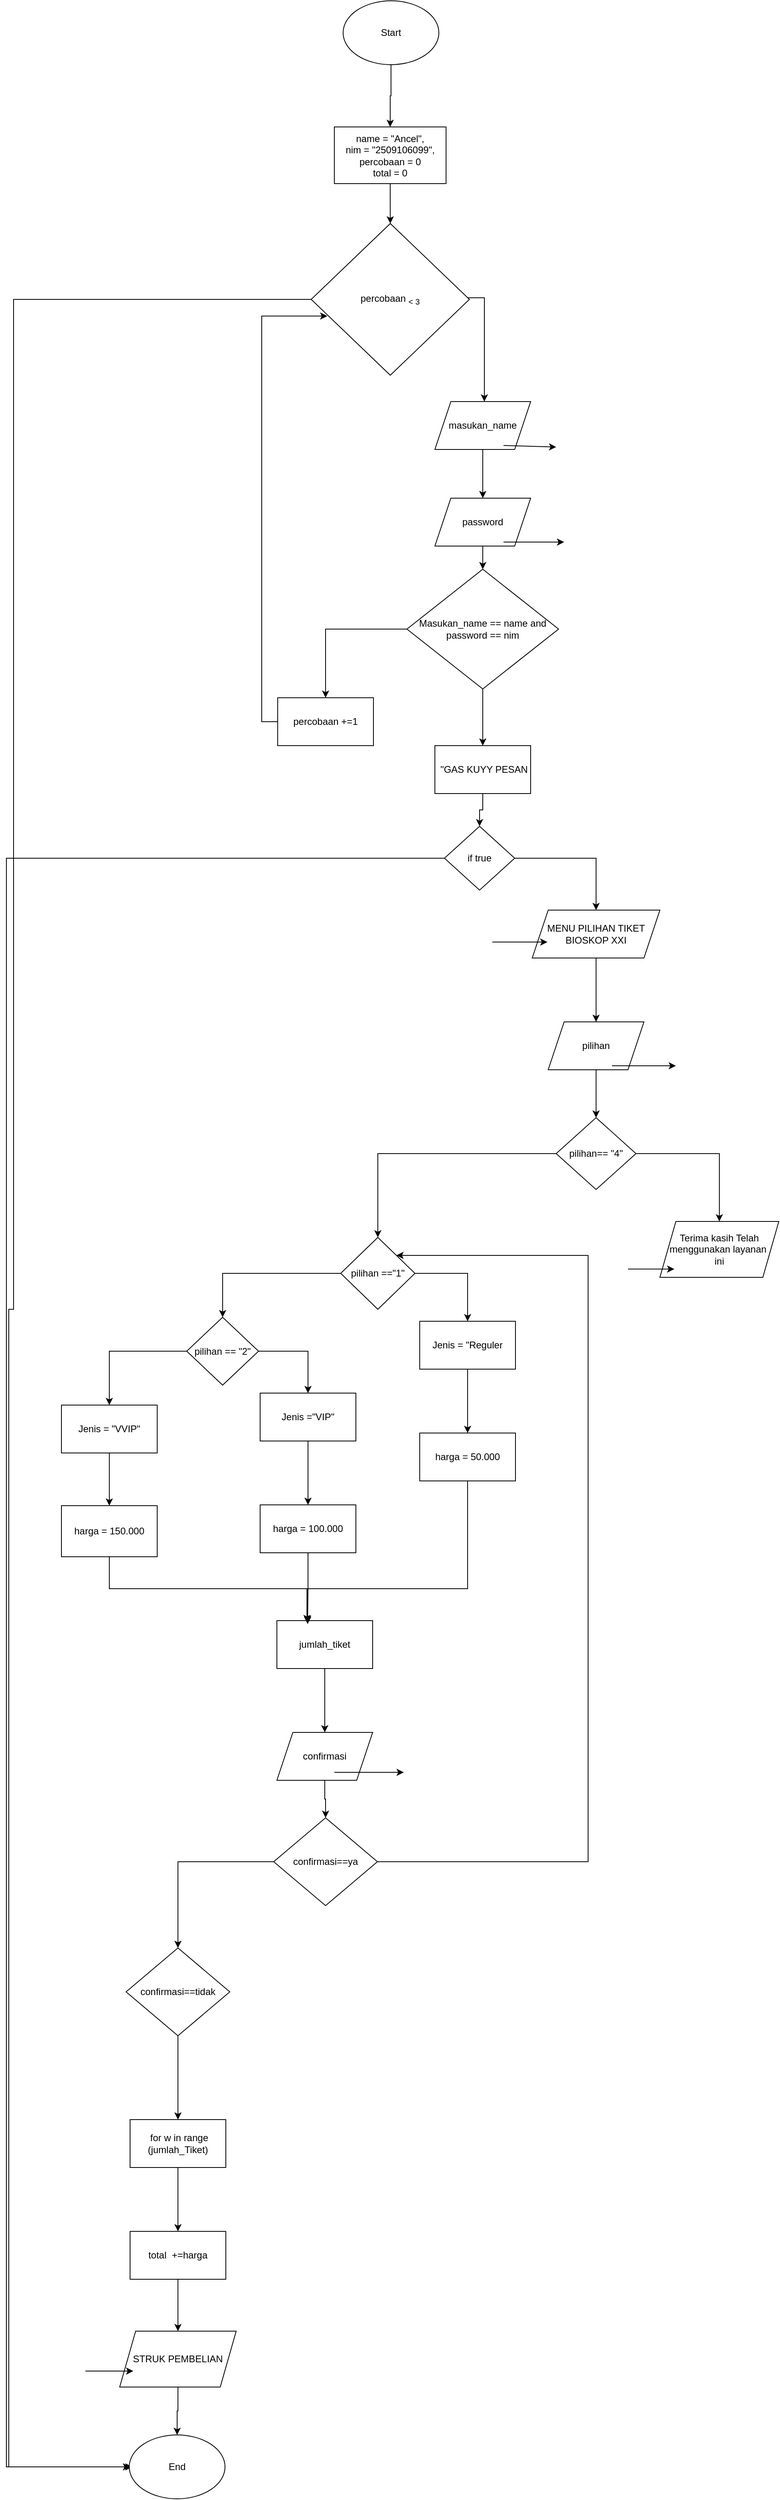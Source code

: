 <mxfile version="28.2.4">
  <diagram name="Halaman-1" id="tTr4Sm9px9nTp-mMhctp">
    <mxGraphModel dx="3318" dy="1334" grid="1" gridSize="10" guides="1" tooltips="1" connect="1" arrows="1" fold="1" page="1" pageScale="1" pageWidth="827" pageHeight="1169" math="0" shadow="0">
      <root>
        <mxCell id="0" />
        <mxCell id="1" parent="0" />
        <mxCell id="HgTaA-0NTDk846YYjwK8-8" value="" style="edgeStyle=orthogonalEdgeStyle;rounded=0;orthogonalLoop=1;jettySize=auto;html=1;" edge="1" parent="1" source="HgTaA-0NTDk846YYjwK8-1" target="HgTaA-0NTDk846YYjwK8-7">
          <mxGeometry relative="1" as="geometry" />
        </mxCell>
        <mxCell id="HgTaA-0NTDk846YYjwK8-1" value="Start" style="ellipse;whiteSpace=wrap;html=1;" vertex="1" parent="1">
          <mxGeometry x="183" y="1" width="120" height="80" as="geometry" />
        </mxCell>
        <mxCell id="HgTaA-0NTDk846YYjwK8-52" style="edgeStyle=orthogonalEdgeStyle;rounded=0;orthogonalLoop=1;jettySize=auto;html=1;exitX=0.5;exitY=1;exitDx=0;exitDy=0;entryX=0;entryY=0.5;entryDx=0;entryDy=0;" edge="1" parent="1" source="HgTaA-0NTDk846YYjwK8-7" target="HgTaA-0NTDk846YYjwK8-18">
          <mxGeometry relative="1" as="geometry" />
        </mxCell>
        <mxCell id="HgTaA-0NTDk846YYjwK8-7" value="&lt;div&gt;name = &quot;Ancel&quot;,&lt;/div&gt;&lt;div&gt;nim = &quot;2509106099&quot;,&lt;/div&gt;&lt;div&gt;percobaan = 0&lt;/div&gt;&lt;div&gt;total = 0&lt;/div&gt;" style="whiteSpace=wrap;html=1;" vertex="1" parent="1">
          <mxGeometry x="172" y="159" width="140" height="71" as="geometry" />
        </mxCell>
        <mxCell id="HgTaA-0NTDk846YYjwK8-40" value="" style="edgeStyle=orthogonalEdgeStyle;rounded=0;orthogonalLoop=1;jettySize=auto;html=1;" edge="1" parent="1" target="HgTaA-0NTDk846YYjwK8-39">
          <mxGeometry relative="1" as="geometry">
            <mxPoint x="338.25" y="373" as="sourcePoint" />
            <mxPoint x="353" y="498" as="targetPoint" />
            <Array as="points">
              <mxPoint x="360" y="373" />
            </Array>
          </mxGeometry>
        </mxCell>
        <mxCell id="HgTaA-0NTDk846YYjwK8-134" style="edgeStyle=orthogonalEdgeStyle;rounded=0;orthogonalLoop=1;jettySize=auto;html=1;exitX=0.472;exitY=0.936;exitDx=0;exitDy=0;entryX=0;entryY=0.5;entryDx=0;entryDy=0;exitPerimeter=0;" edge="1" parent="1" source="HgTaA-0NTDk846YYjwK8-18">
          <mxGeometry relative="1" as="geometry">
            <mxPoint x="-18" y="375" as="sourcePoint" />
            <mxPoint x="-81" y="3090.0" as="targetPoint" />
            <Array as="points">
              <mxPoint x="156" y="375" />
              <mxPoint x="-230" y="375" />
              <mxPoint x="-230" y="1640" />
              <mxPoint x="-236" y="1640" />
              <mxPoint x="-236" y="3090" />
            </Array>
          </mxGeometry>
        </mxCell>
        <mxCell id="HgTaA-0NTDk846YYjwK8-18" value="percobaan&amp;nbsp;&lt;sub&gt;&amp;lt; 3&lt;/sub&gt;" style="rhombus;whiteSpace=wrap;html=1;direction=south;" vertex="1" parent="1">
          <mxGeometry x="143" y="280" width="198.25" height="190" as="geometry" />
        </mxCell>
        <mxCell id="HgTaA-0NTDk846YYjwK8-42" value="" style="edgeStyle=orthogonalEdgeStyle;rounded=0;orthogonalLoop=1;jettySize=auto;html=1;" edge="1" parent="1" source="HgTaA-0NTDk846YYjwK8-39" target="HgTaA-0NTDk846YYjwK8-41">
          <mxGeometry relative="1" as="geometry" />
        </mxCell>
        <mxCell id="HgTaA-0NTDk846YYjwK8-39" value="masukan_name" style="shape=parallelogram;perimeter=parallelogramPerimeter;whiteSpace=wrap;html=1;fixedSize=1;" vertex="1" parent="1">
          <mxGeometry x="298.005" y="503" width="120" height="60" as="geometry" />
        </mxCell>
        <mxCell id="HgTaA-0NTDk846YYjwK8-45" value="" style="edgeStyle=orthogonalEdgeStyle;rounded=0;orthogonalLoop=1;jettySize=auto;html=1;" edge="1" parent="1" source="HgTaA-0NTDk846YYjwK8-41" target="HgTaA-0NTDk846YYjwK8-44">
          <mxGeometry relative="1" as="geometry" />
        </mxCell>
        <mxCell id="HgTaA-0NTDk846YYjwK8-41" value="password" style="shape=parallelogram;perimeter=parallelogramPerimeter;whiteSpace=wrap;html=1;fixedSize=1;" vertex="1" parent="1">
          <mxGeometry x="298.005" y="624" width="120" height="60" as="geometry" />
        </mxCell>
        <mxCell id="HgTaA-0NTDk846YYjwK8-47" value="" style="edgeStyle=orthogonalEdgeStyle;rounded=0;orthogonalLoop=1;jettySize=auto;html=1;" edge="1" parent="1" source="HgTaA-0NTDk846YYjwK8-44" target="HgTaA-0NTDk846YYjwK8-46">
          <mxGeometry relative="1" as="geometry" />
        </mxCell>
        <mxCell id="HgTaA-0NTDk846YYjwK8-128" value="" style="edgeStyle=orthogonalEdgeStyle;rounded=0;orthogonalLoop=1;jettySize=auto;html=1;" edge="1" parent="1" source="HgTaA-0NTDk846YYjwK8-44" target="HgTaA-0NTDk846YYjwK8-127">
          <mxGeometry relative="1" as="geometry" />
        </mxCell>
        <mxCell id="HgTaA-0NTDk846YYjwK8-44" value="Masukan_name == name and password == nim" style="rhombus;whiteSpace=wrap;html=1;" vertex="1" parent="1">
          <mxGeometry x="263" y="713" width="190.01" height="150" as="geometry" />
        </mxCell>
        <mxCell id="HgTaA-0NTDk846YYjwK8-58" value="" style="edgeStyle=orthogonalEdgeStyle;rounded=0;orthogonalLoop=1;jettySize=auto;html=1;" edge="1" parent="1" source="HgTaA-0NTDk846YYjwK8-46" target="HgTaA-0NTDk846YYjwK8-57">
          <mxGeometry relative="1" as="geometry" />
        </mxCell>
        <mxCell id="HgTaA-0NTDk846YYjwK8-46" value="&amp;nbsp;&quot;GAS KUYY PESAN" style="whiteSpace=wrap;html=1;" vertex="1" parent="1">
          <mxGeometry x="298.005" y="934" width="120" height="60" as="geometry" />
        </mxCell>
        <mxCell id="HgTaA-0NTDk846YYjwK8-51" value="" style="endArrow=classic;html=1;rounded=0;" edge="1" parent="1">
          <mxGeometry width="50" height="50" relative="1" as="geometry">
            <mxPoint x="384.01" y="679" as="sourcePoint" />
            <mxPoint x="460" y="679" as="targetPoint" />
          </mxGeometry>
        </mxCell>
        <mxCell id="HgTaA-0NTDk846YYjwK8-53" value="" style="endArrow=classic;html=1;rounded=0;" edge="1" parent="1">
          <mxGeometry width="50" height="50" relative="1" as="geometry">
            <mxPoint x="384.01" y="558" as="sourcePoint" />
            <mxPoint x="450" y="560" as="targetPoint" />
          </mxGeometry>
        </mxCell>
        <mxCell id="HgTaA-0NTDk846YYjwK8-60" value="" style="edgeStyle=orthogonalEdgeStyle;rounded=0;orthogonalLoop=1;jettySize=auto;html=1;" edge="1" parent="1" source="HgTaA-0NTDk846YYjwK8-57" target="HgTaA-0NTDk846YYjwK8-59">
          <mxGeometry relative="1" as="geometry" />
        </mxCell>
        <mxCell id="HgTaA-0NTDk846YYjwK8-136" style="edgeStyle=orthogonalEdgeStyle;rounded=0;orthogonalLoop=1;jettySize=auto;html=1;exitX=0;exitY=0.5;exitDx=0;exitDy=0;entryX=0;entryY=0.5;entryDx=0;entryDy=0;" edge="1" parent="1">
          <mxGeometry relative="1" as="geometry">
            <mxPoint x="311" y="1075" as="sourcePoint" />
            <mxPoint x="-84" y="3090" as="targetPoint" />
            <Array as="points">
              <mxPoint x="-239" y="1075" />
              <mxPoint x="-239" y="3090" />
            </Array>
          </mxGeometry>
        </mxCell>
        <mxCell id="HgTaA-0NTDk846YYjwK8-57" value="if true" style="rhombus;whiteSpace=wrap;html=1;" vertex="1" parent="1">
          <mxGeometry x="310" y="1035" width="88.01" height="80" as="geometry" />
        </mxCell>
        <mxCell id="HgTaA-0NTDk846YYjwK8-66" value="" style="edgeStyle=orthogonalEdgeStyle;rounded=0;orthogonalLoop=1;jettySize=auto;html=1;" edge="1" parent="1" source="HgTaA-0NTDk846YYjwK8-59" target="HgTaA-0NTDk846YYjwK8-65">
          <mxGeometry relative="1" as="geometry" />
        </mxCell>
        <mxCell id="HgTaA-0NTDk846YYjwK8-59" value="MENU PILIHAN TIKET BIOSKOP XXI" style="shape=parallelogram;perimeter=parallelogramPerimeter;whiteSpace=wrap;html=1;fixedSize=1;" vertex="1" parent="1">
          <mxGeometry x="420" y="1140" width="160" height="60" as="geometry" />
        </mxCell>
        <mxCell id="HgTaA-0NTDk846YYjwK8-62" value="" style="endArrow=classic;html=1;rounded=0;" edge="1" parent="1">
          <mxGeometry width="50" height="50" relative="1" as="geometry">
            <mxPoint x="370" y="1180" as="sourcePoint" />
            <mxPoint x="439" y="1180" as="targetPoint" />
          </mxGeometry>
        </mxCell>
        <mxCell id="HgTaA-0NTDk846YYjwK8-69" value="" style="edgeStyle=orthogonalEdgeStyle;rounded=0;orthogonalLoop=1;jettySize=auto;html=1;" edge="1" parent="1" source="HgTaA-0NTDk846YYjwK8-65" target="HgTaA-0NTDk846YYjwK8-68">
          <mxGeometry relative="1" as="geometry" />
        </mxCell>
        <mxCell id="HgTaA-0NTDk846YYjwK8-65" value="pilihan" style="shape=parallelogram;perimeter=parallelogramPerimeter;whiteSpace=wrap;html=1;fixedSize=1;" vertex="1" parent="1">
          <mxGeometry x="440" y="1280" width="120" height="60" as="geometry" />
        </mxCell>
        <mxCell id="HgTaA-0NTDk846YYjwK8-67" value="" style="endArrow=classic;html=1;rounded=0;" edge="1" parent="1">
          <mxGeometry width="50" height="50" relative="1" as="geometry">
            <mxPoint x="520" y="1335" as="sourcePoint" />
            <mxPoint x="600" y="1335" as="targetPoint" />
          </mxGeometry>
        </mxCell>
        <mxCell id="HgTaA-0NTDk846YYjwK8-71" value="" style="edgeStyle=orthogonalEdgeStyle;rounded=0;orthogonalLoop=1;jettySize=auto;html=1;" edge="1" parent="1" source="HgTaA-0NTDk846YYjwK8-68" target="HgTaA-0NTDk846YYjwK8-70">
          <mxGeometry relative="1" as="geometry" />
        </mxCell>
        <mxCell id="HgTaA-0NTDk846YYjwK8-76" value="" style="edgeStyle=orthogonalEdgeStyle;rounded=0;orthogonalLoop=1;jettySize=auto;html=1;" edge="1" parent="1" source="HgTaA-0NTDk846YYjwK8-68" target="HgTaA-0NTDk846YYjwK8-75">
          <mxGeometry relative="1" as="geometry" />
        </mxCell>
        <mxCell id="HgTaA-0NTDk846YYjwK8-68" value="pilihan== &quot;4&quot;" style="rhombus;whiteSpace=wrap;html=1;" vertex="1" parent="1">
          <mxGeometry x="450" y="1400" width="100" height="90" as="geometry" />
        </mxCell>
        <mxCell id="HgTaA-0NTDk846YYjwK8-70" value="&lt;div&gt;Terima kasih Telah menggunakan layanan&amp;nbsp;&lt;/div&gt;&lt;div&gt;ini&lt;/div&gt;" style="shape=parallelogram;perimeter=parallelogramPerimeter;whiteSpace=wrap;html=1;fixedSize=1;" vertex="1" parent="1">
          <mxGeometry x="580" y="1530" width="149" height="70" as="geometry" />
        </mxCell>
        <mxCell id="HgTaA-0NTDk846YYjwK8-72" value="" style="endArrow=classic;html=1;rounded=0;" edge="1" parent="1">
          <mxGeometry width="50" height="50" relative="1" as="geometry">
            <mxPoint x="540" y="1589.68" as="sourcePoint" />
            <mxPoint x="598.01" y="1589.68" as="targetPoint" />
          </mxGeometry>
        </mxCell>
        <mxCell id="HgTaA-0NTDk846YYjwK8-78" value="" style="edgeStyle=orthogonalEdgeStyle;rounded=0;orthogonalLoop=1;jettySize=auto;html=1;" edge="1" parent="1" source="HgTaA-0NTDk846YYjwK8-75" target="HgTaA-0NTDk846YYjwK8-77">
          <mxGeometry relative="1" as="geometry" />
        </mxCell>
        <mxCell id="HgTaA-0NTDk846YYjwK8-82" value="" style="edgeStyle=orthogonalEdgeStyle;rounded=0;orthogonalLoop=1;jettySize=auto;html=1;" edge="1" parent="1" source="HgTaA-0NTDk846YYjwK8-75" target="HgTaA-0NTDk846YYjwK8-81">
          <mxGeometry relative="1" as="geometry" />
        </mxCell>
        <mxCell id="HgTaA-0NTDk846YYjwK8-75" value="pilihan ==&quot;1&quot;" style="rhombus;whiteSpace=wrap;html=1;" vertex="1" parent="1">
          <mxGeometry x="180" y="1550" width="93" height="90" as="geometry" />
        </mxCell>
        <mxCell id="HgTaA-0NTDk846YYjwK8-80" value="" style="edgeStyle=orthogonalEdgeStyle;rounded=0;orthogonalLoop=1;jettySize=auto;html=1;" edge="1" parent="1" source="HgTaA-0NTDk846YYjwK8-77" target="HgTaA-0NTDk846YYjwK8-79">
          <mxGeometry relative="1" as="geometry" />
        </mxCell>
        <mxCell id="HgTaA-0NTDk846YYjwK8-77" value="Jenis = &quot;Reguler" style="whiteSpace=wrap;html=1;" vertex="1" parent="1">
          <mxGeometry x="279" y="1655" width="120" height="60" as="geometry" />
        </mxCell>
        <mxCell id="HgTaA-0NTDk846YYjwK8-79" value="harga = 50.000" style="whiteSpace=wrap;html=1;" vertex="1" parent="1">
          <mxGeometry x="279" y="1795" width="120" height="60" as="geometry" />
        </mxCell>
        <mxCell id="HgTaA-0NTDk846YYjwK8-84" value="" style="edgeStyle=orthogonalEdgeStyle;rounded=0;orthogonalLoop=1;jettySize=auto;html=1;" edge="1" parent="1" source="HgTaA-0NTDk846YYjwK8-81" target="HgTaA-0NTDk846YYjwK8-83">
          <mxGeometry relative="1" as="geometry" />
        </mxCell>
        <mxCell id="HgTaA-0NTDk846YYjwK8-90" value="" style="edgeStyle=orthogonalEdgeStyle;rounded=0;orthogonalLoop=1;jettySize=auto;html=1;" edge="1" parent="1" source="HgTaA-0NTDk846YYjwK8-81" target="HgTaA-0NTDk846YYjwK8-89">
          <mxGeometry relative="1" as="geometry" />
        </mxCell>
        <mxCell id="HgTaA-0NTDk846YYjwK8-81" value="pilihan == &quot;2&quot;" style="rhombus;whiteSpace=wrap;html=1;" vertex="1" parent="1">
          <mxGeometry x="-13" y="1650" width="90" height="85" as="geometry" />
        </mxCell>
        <mxCell id="HgTaA-0NTDk846YYjwK8-86" value="" style="edgeStyle=orthogonalEdgeStyle;rounded=0;orthogonalLoop=1;jettySize=auto;html=1;" edge="1" parent="1" source="HgTaA-0NTDk846YYjwK8-83" target="HgTaA-0NTDk846YYjwK8-85">
          <mxGeometry relative="1" as="geometry" />
        </mxCell>
        <mxCell id="HgTaA-0NTDk846YYjwK8-83" value="Jenis =&quot;VIP&quot;" style="whiteSpace=wrap;html=1;" vertex="1" parent="1">
          <mxGeometry x="79" y="1745" width="120" height="60" as="geometry" />
        </mxCell>
        <mxCell id="HgTaA-0NTDk846YYjwK8-85" value="harga = 100.000" style="whiteSpace=wrap;html=1;" vertex="1" parent="1">
          <mxGeometry x="79" y="1885" width="120" height="60" as="geometry" />
        </mxCell>
        <mxCell id="HgTaA-0NTDk846YYjwK8-92" value="" style="edgeStyle=orthogonalEdgeStyle;rounded=0;orthogonalLoop=1;jettySize=auto;html=1;" edge="1" parent="1" source="HgTaA-0NTDk846YYjwK8-89" target="HgTaA-0NTDk846YYjwK8-91">
          <mxGeometry relative="1" as="geometry" />
        </mxCell>
        <mxCell id="HgTaA-0NTDk846YYjwK8-89" value="Jenis = &quot;VVIP&quot;" style="whiteSpace=wrap;html=1;" vertex="1" parent="1">
          <mxGeometry x="-170" y="1760" width="120" height="60" as="geometry" />
        </mxCell>
        <mxCell id="HgTaA-0NTDk846YYjwK8-91" value="harga = 150.000" style="whiteSpace=wrap;html=1;" vertex="1" parent="1">
          <mxGeometry x="-170" y="1886" width="120" height="64" as="geometry" />
        </mxCell>
        <mxCell id="HgTaA-0NTDk846YYjwK8-101" value="" style="edgeStyle=orthogonalEdgeStyle;rounded=0;orthogonalLoop=1;jettySize=auto;html=1;" edge="1" parent="1" source="HgTaA-0NTDk846YYjwK8-93" target="HgTaA-0NTDk846YYjwK8-100">
          <mxGeometry relative="1" as="geometry" />
        </mxCell>
        <mxCell id="HgTaA-0NTDk846YYjwK8-93" value="jumlah_tiket" style="rounded=0;whiteSpace=wrap;html=1;" vertex="1" parent="1">
          <mxGeometry x="100" y="2030" width="120" height="60" as="geometry" />
        </mxCell>
        <mxCell id="HgTaA-0NTDk846YYjwK8-95" style="edgeStyle=orthogonalEdgeStyle;rounded=0;orthogonalLoop=1;jettySize=auto;html=1;exitX=0.5;exitY=1;exitDx=0;exitDy=0;entryX=0.321;entryY=0.044;entryDx=0;entryDy=0;entryPerimeter=0;" edge="1" parent="1" source="HgTaA-0NTDk846YYjwK8-85" target="HgTaA-0NTDk846YYjwK8-93">
          <mxGeometry relative="1" as="geometry" />
        </mxCell>
        <mxCell id="HgTaA-0NTDk846YYjwK8-98" style="edgeStyle=orthogonalEdgeStyle;rounded=0;orthogonalLoop=1;jettySize=auto;html=1;exitX=0.5;exitY=1;exitDx=0;exitDy=0;entryX=0.321;entryY=0.072;entryDx=0;entryDy=0;entryPerimeter=0;" edge="1" parent="1" source="HgTaA-0NTDk846YYjwK8-91" target="HgTaA-0NTDk846YYjwK8-93">
          <mxGeometry relative="1" as="geometry" />
        </mxCell>
        <mxCell id="HgTaA-0NTDk846YYjwK8-99" style="edgeStyle=orthogonalEdgeStyle;rounded=0;orthogonalLoop=1;jettySize=auto;html=1;exitX=0.5;exitY=1;exitDx=0;exitDy=0;entryX=0.314;entryY=0.031;entryDx=0;entryDy=0;entryPerimeter=0;" edge="1" parent="1" source="HgTaA-0NTDk846YYjwK8-79" target="HgTaA-0NTDk846YYjwK8-93">
          <mxGeometry relative="1" as="geometry">
            <Array as="points">
              <mxPoint x="339" y="1990" />
              <mxPoint x="138" y="1990" />
            </Array>
          </mxGeometry>
        </mxCell>
        <mxCell id="HgTaA-0NTDk846YYjwK8-104" value="" style="edgeStyle=orthogonalEdgeStyle;rounded=0;orthogonalLoop=1;jettySize=auto;html=1;" edge="1" parent="1" source="HgTaA-0NTDk846YYjwK8-100" target="HgTaA-0NTDk846YYjwK8-103">
          <mxGeometry relative="1" as="geometry" />
        </mxCell>
        <mxCell id="HgTaA-0NTDk846YYjwK8-100" value="confirmasi" style="shape=parallelogram;perimeter=parallelogramPerimeter;whiteSpace=wrap;html=1;fixedSize=1;rounded=0;" vertex="1" parent="1">
          <mxGeometry x="100" y="2170" width="120" height="60" as="geometry" />
        </mxCell>
        <mxCell id="HgTaA-0NTDk846YYjwK8-102" value="" style="endArrow=classic;html=1;rounded=0;" edge="1" parent="1">
          <mxGeometry width="50" height="50" relative="1" as="geometry">
            <mxPoint x="172" y="2220" as="sourcePoint" />
            <mxPoint x="259" y="2220" as="targetPoint" />
          </mxGeometry>
        </mxCell>
        <mxCell id="HgTaA-0NTDk846YYjwK8-111" style="edgeStyle=orthogonalEdgeStyle;rounded=0;orthogonalLoop=1;jettySize=auto;html=1;exitX=1;exitY=0.5;exitDx=0;exitDy=0;entryX=1;entryY=0;entryDx=0;entryDy=0;" edge="1" parent="1" source="HgTaA-0NTDk846YYjwK8-103" target="HgTaA-0NTDk846YYjwK8-75">
          <mxGeometry relative="1" as="geometry">
            <Array as="points">
              <mxPoint x="490" y="2332" />
              <mxPoint x="490" y="1572" />
            </Array>
          </mxGeometry>
        </mxCell>
        <mxCell id="HgTaA-0NTDk846YYjwK8-115" value="" style="edgeStyle=orthogonalEdgeStyle;rounded=0;orthogonalLoop=1;jettySize=auto;html=1;" edge="1" parent="1" source="HgTaA-0NTDk846YYjwK8-103" target="HgTaA-0NTDk846YYjwK8-114">
          <mxGeometry relative="1" as="geometry" />
        </mxCell>
        <mxCell id="HgTaA-0NTDk846YYjwK8-103" value="confirmasi==ya" style="rhombus;whiteSpace=wrap;html=1;rounded=0;" vertex="1" parent="1">
          <mxGeometry x="96" y="2277" width="130" height="110" as="geometry" />
        </mxCell>
        <mxCell id="HgTaA-0NTDk846YYjwK8-117" value="" style="edgeStyle=orthogonalEdgeStyle;rounded=0;orthogonalLoop=1;jettySize=auto;html=1;" edge="1" parent="1" source="HgTaA-0NTDk846YYjwK8-114" target="HgTaA-0NTDk846YYjwK8-116">
          <mxGeometry relative="1" as="geometry" />
        </mxCell>
        <mxCell id="HgTaA-0NTDk846YYjwK8-114" value="confirmasi==tidak" style="rhombus;whiteSpace=wrap;html=1;rounded=0;" vertex="1" parent="1">
          <mxGeometry x="-89" y="2440" width="130" height="110" as="geometry" />
        </mxCell>
        <mxCell id="HgTaA-0NTDk846YYjwK8-121" value="" style="edgeStyle=orthogonalEdgeStyle;rounded=0;orthogonalLoop=1;jettySize=auto;html=1;" edge="1" parent="1" source="HgTaA-0NTDk846YYjwK8-116" target="HgTaA-0NTDk846YYjwK8-120">
          <mxGeometry relative="1" as="geometry" />
        </mxCell>
        <mxCell id="HgTaA-0NTDk846YYjwK8-116" value="&amp;nbsp;for w in range (jumlah_Tiket)" style="whiteSpace=wrap;html=1;rounded=0;" vertex="1" parent="1">
          <mxGeometry x="-84" y="2655" width="120" height="60" as="geometry" />
        </mxCell>
        <mxCell id="HgTaA-0NTDk846YYjwK8-123" value="" style="edgeStyle=orthogonalEdgeStyle;rounded=0;orthogonalLoop=1;jettySize=auto;html=1;" edge="1" parent="1" source="HgTaA-0NTDk846YYjwK8-120" target="HgTaA-0NTDk846YYjwK8-122">
          <mxGeometry relative="1" as="geometry" />
        </mxCell>
        <mxCell id="HgTaA-0NTDk846YYjwK8-120" value="total&amp;nbsp; +=harga" style="whiteSpace=wrap;html=1;rounded=0;" vertex="1" parent="1">
          <mxGeometry x="-84" y="2795" width="120" height="60" as="geometry" />
        </mxCell>
        <mxCell id="HgTaA-0NTDk846YYjwK8-131" style="edgeStyle=orthogonalEdgeStyle;rounded=0;orthogonalLoop=1;jettySize=auto;html=1;exitX=0.5;exitY=1;exitDx=0;exitDy=0;entryX=0.5;entryY=0;entryDx=0;entryDy=0;" edge="1" parent="1" source="HgTaA-0NTDk846YYjwK8-122" target="HgTaA-0NTDk846YYjwK8-130">
          <mxGeometry relative="1" as="geometry" />
        </mxCell>
        <mxCell id="HgTaA-0NTDk846YYjwK8-122" value="STRUK PEMBELIAN" style="shape=parallelogram;perimeter=parallelogramPerimeter;whiteSpace=wrap;html=1;fixedSize=1;rounded=0;" vertex="1" parent="1">
          <mxGeometry x="-97" y="2920" width="146" height="70" as="geometry" />
        </mxCell>
        <mxCell id="HgTaA-0NTDk846YYjwK8-124" value="" style="endArrow=classic;html=1;rounded=0;" edge="1" parent="1">
          <mxGeometry width="50" height="50" relative="1" as="geometry">
            <mxPoint x="-140" y="2970" as="sourcePoint" />
            <mxPoint x="-80" y="2970" as="targetPoint" />
          </mxGeometry>
        </mxCell>
        <mxCell id="HgTaA-0NTDk846YYjwK8-129" style="edgeStyle=orthogonalEdgeStyle;rounded=0;orthogonalLoop=1;jettySize=auto;html=1;exitX=0;exitY=0.5;exitDx=0;exitDy=0;entryX=0.61;entryY=0.898;entryDx=0;entryDy=0;entryPerimeter=0;" edge="1" parent="1" source="HgTaA-0NTDk846YYjwK8-127" target="HgTaA-0NTDk846YYjwK8-18">
          <mxGeometry relative="1" as="geometry">
            <mxPoint x="100" y="360" as="targetPoint" />
            <Array as="points">
              <mxPoint x="81" y="904" />
              <mxPoint x="81" y="396" />
            </Array>
          </mxGeometry>
        </mxCell>
        <mxCell id="HgTaA-0NTDk846YYjwK8-127" value="percobaan +=1" style="whiteSpace=wrap;html=1;" vertex="1" parent="1">
          <mxGeometry x="101.005" y="874" width="120" height="60" as="geometry" />
        </mxCell>
        <mxCell id="HgTaA-0NTDk846YYjwK8-130" value="End" style="ellipse;whiteSpace=wrap;html=1;" vertex="1" parent="1">
          <mxGeometry x="-85" y="3050" width="120" height="80" as="geometry" />
        </mxCell>
      </root>
    </mxGraphModel>
  </diagram>
</mxfile>
